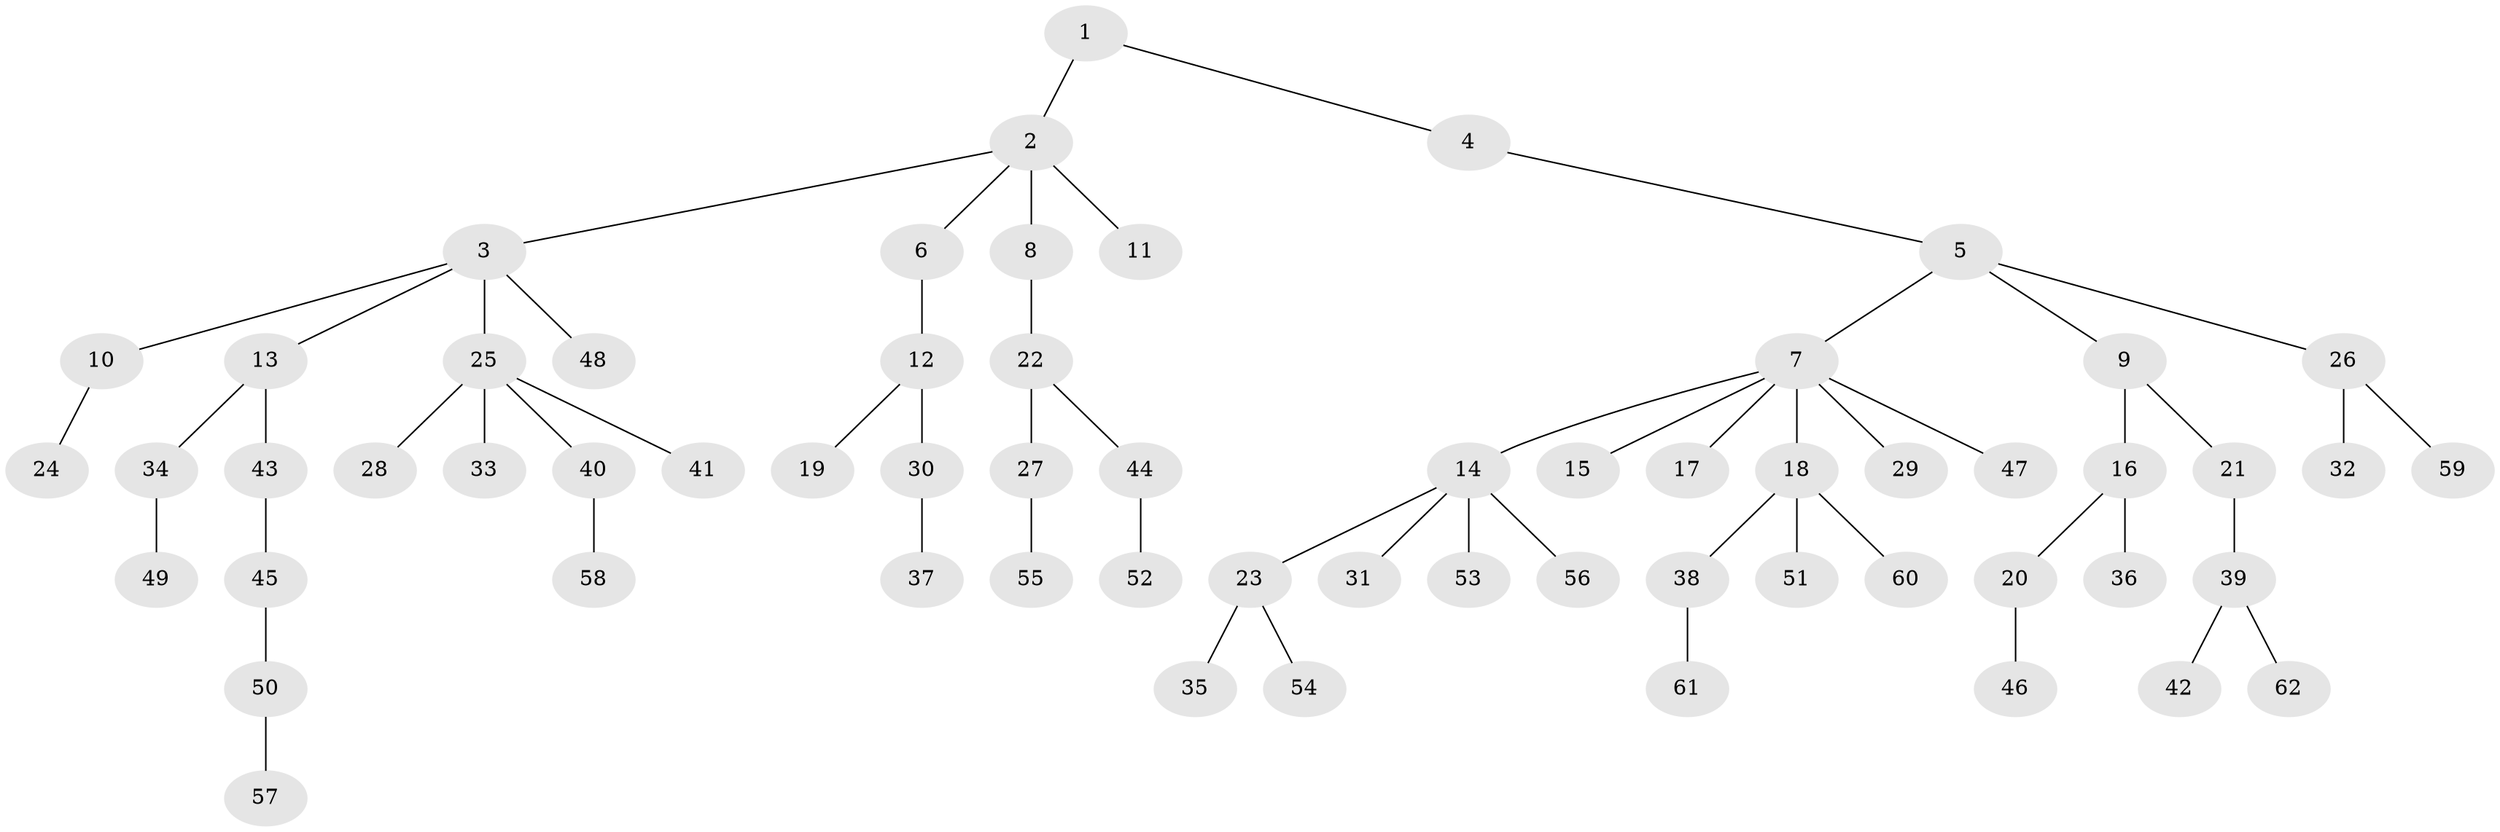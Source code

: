 // Generated by graph-tools (version 1.1) at 2025/53/03/09/25 04:53:09]
// undirected, 62 vertices, 61 edges
graph export_dot {
graph [start="1"]
  node [color=gray90,style=filled];
  1;
  2;
  3;
  4;
  5;
  6;
  7;
  8;
  9;
  10;
  11;
  12;
  13;
  14;
  15;
  16;
  17;
  18;
  19;
  20;
  21;
  22;
  23;
  24;
  25;
  26;
  27;
  28;
  29;
  30;
  31;
  32;
  33;
  34;
  35;
  36;
  37;
  38;
  39;
  40;
  41;
  42;
  43;
  44;
  45;
  46;
  47;
  48;
  49;
  50;
  51;
  52;
  53;
  54;
  55;
  56;
  57;
  58;
  59;
  60;
  61;
  62;
  1 -- 2;
  1 -- 4;
  2 -- 3;
  2 -- 6;
  2 -- 8;
  2 -- 11;
  3 -- 10;
  3 -- 13;
  3 -- 25;
  3 -- 48;
  4 -- 5;
  5 -- 7;
  5 -- 9;
  5 -- 26;
  6 -- 12;
  7 -- 14;
  7 -- 15;
  7 -- 17;
  7 -- 18;
  7 -- 29;
  7 -- 47;
  8 -- 22;
  9 -- 16;
  9 -- 21;
  10 -- 24;
  12 -- 19;
  12 -- 30;
  13 -- 34;
  13 -- 43;
  14 -- 23;
  14 -- 31;
  14 -- 53;
  14 -- 56;
  16 -- 20;
  16 -- 36;
  18 -- 38;
  18 -- 51;
  18 -- 60;
  20 -- 46;
  21 -- 39;
  22 -- 27;
  22 -- 44;
  23 -- 35;
  23 -- 54;
  25 -- 28;
  25 -- 33;
  25 -- 40;
  25 -- 41;
  26 -- 32;
  26 -- 59;
  27 -- 55;
  30 -- 37;
  34 -- 49;
  38 -- 61;
  39 -- 42;
  39 -- 62;
  40 -- 58;
  43 -- 45;
  44 -- 52;
  45 -- 50;
  50 -- 57;
}
